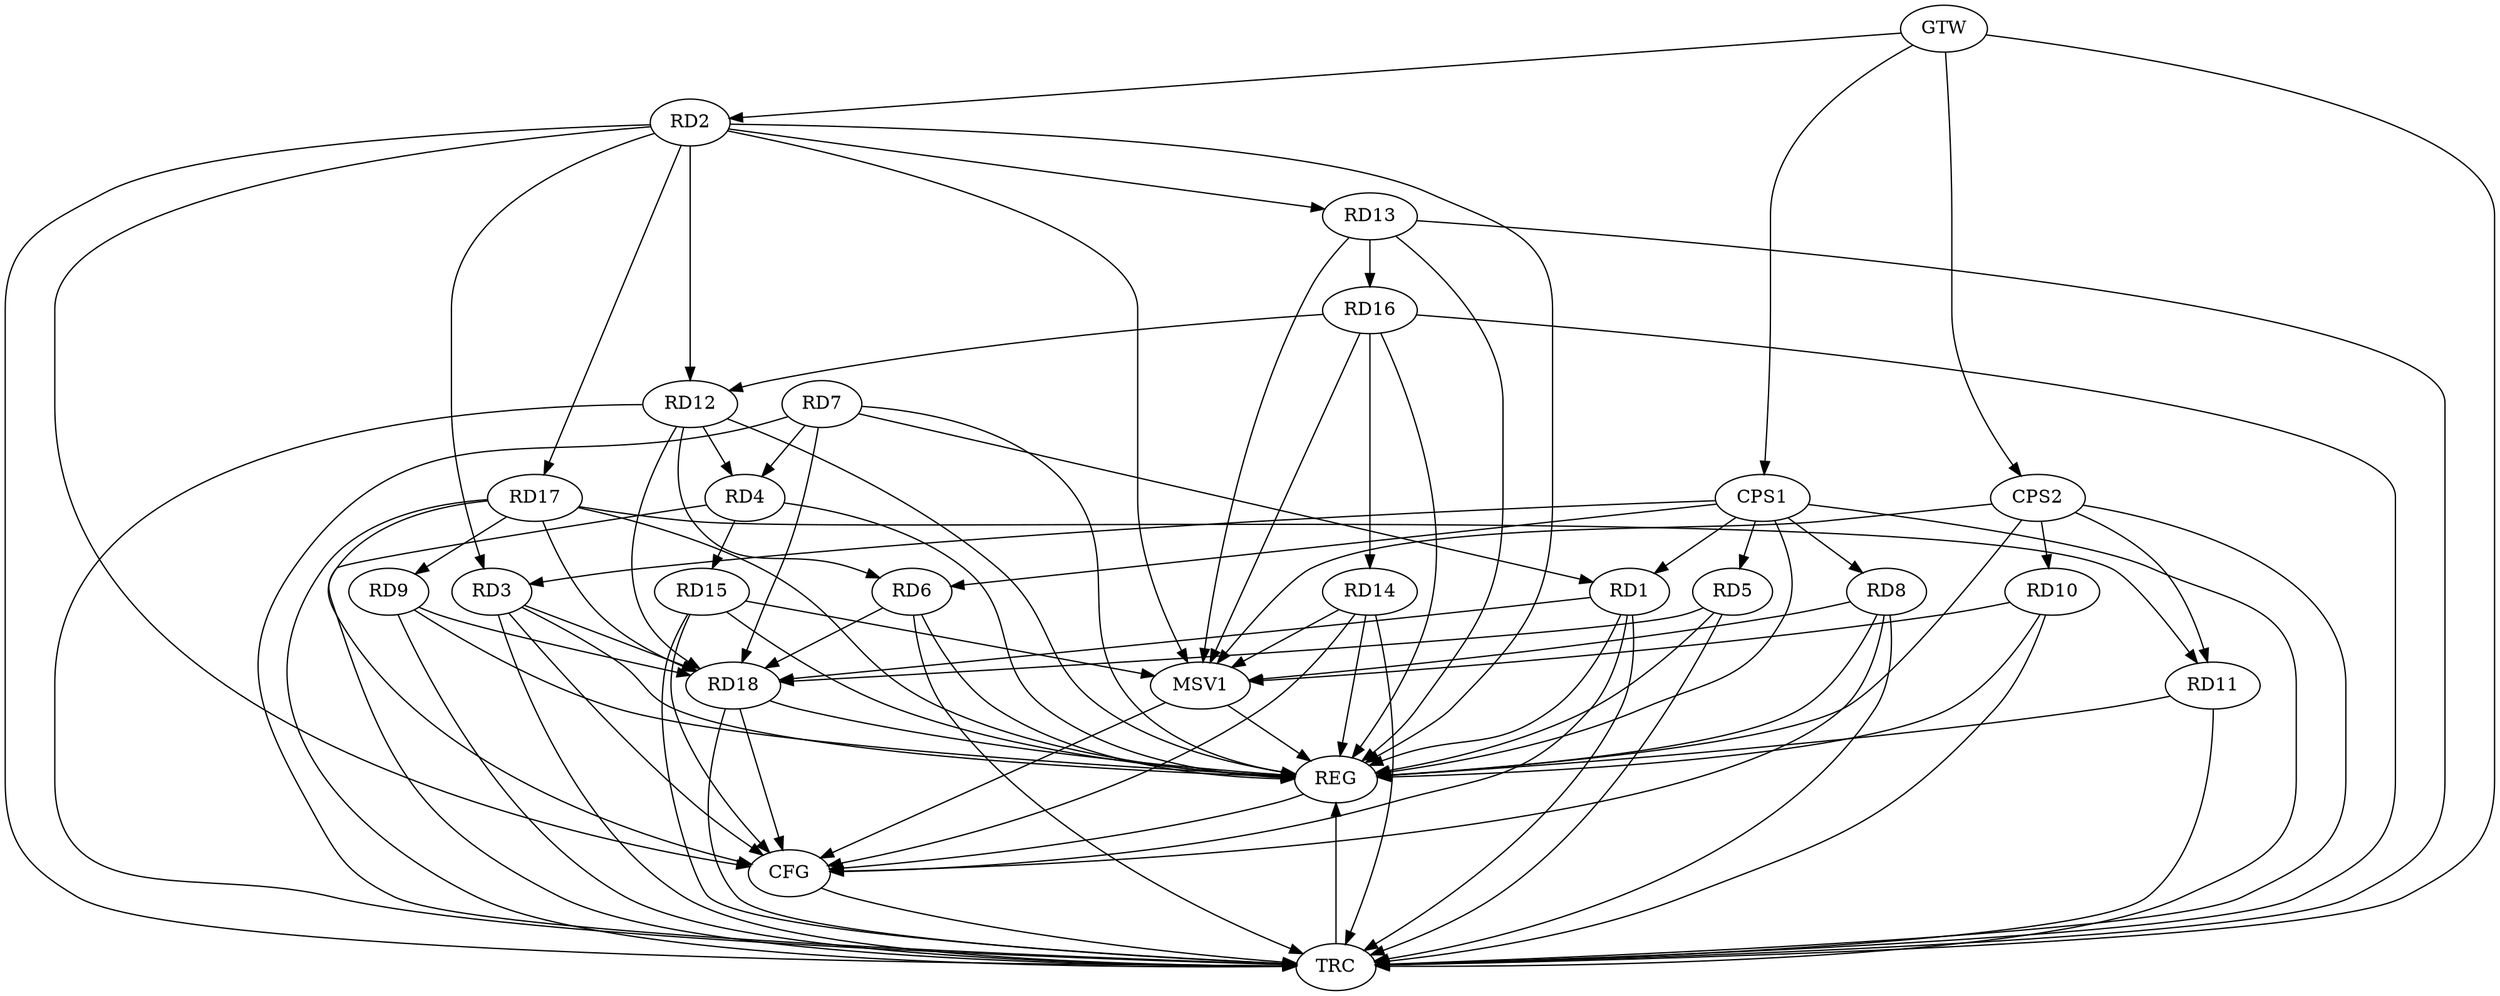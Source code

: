 strict digraph G {
  RD1 [ label="RD1" ];
  RD2 [ label="RD2" ];
  RD3 [ label="RD3" ];
  RD4 [ label="RD4" ];
  RD5 [ label="RD5" ];
  RD6 [ label="RD6" ];
  RD7 [ label="RD7" ];
  RD8 [ label="RD8" ];
  RD9 [ label="RD9" ];
  RD10 [ label="RD10" ];
  RD11 [ label="RD11" ];
  RD12 [ label="RD12" ];
  RD13 [ label="RD13" ];
  RD14 [ label="RD14" ];
  RD15 [ label="RD15" ];
  RD16 [ label="RD16" ];
  RD17 [ label="RD17" ];
  RD18 [ label="RD18" ];
  CPS1 [ label="CPS1" ];
  CPS2 [ label="CPS2" ];
  GTW [ label="GTW" ];
  REG [ label="REG" ];
  CFG [ label="CFG" ];
  TRC [ label="TRC" ];
  MSV1 [ label="MSV1" ];
  RD7 -> RD1;
  RD2 -> RD3;
  RD2 -> RD12;
  RD2 -> RD13;
  RD2 -> RD17;
  RD7 -> RD4;
  RD12 -> RD4;
  RD4 -> RD15;
  RD12 -> RD6;
  RD17 -> RD9;
  RD17 -> RD11;
  RD16 -> RD12;
  RD13 -> RD16;
  RD16 -> RD14;
  CPS1 -> RD1;
  CPS1 -> RD3;
  CPS1 -> RD5;
  CPS1 -> RD6;
  CPS1 -> RD8;
  CPS2 -> RD10;
  CPS2 -> RD11;
  GTW -> RD2;
  GTW -> CPS1;
  GTW -> CPS2;
  RD1 -> REG;
  RD2 -> REG;
  RD3 -> REG;
  RD4 -> REG;
  RD5 -> REG;
  RD6 -> REG;
  RD7 -> REG;
  RD8 -> REG;
  RD9 -> REG;
  RD10 -> REG;
  RD11 -> REG;
  RD12 -> REG;
  RD13 -> REG;
  RD14 -> REG;
  RD15 -> REG;
  RD16 -> REG;
  RD17 -> REG;
  RD18 -> REG;
  CPS1 -> REG;
  CPS2 -> REG;
  RD2 -> CFG;
  RD14 -> CFG;
  RD17 -> CFG;
  RD8 -> CFG;
  RD3 -> CFG;
  RD1 -> CFG;
  RD18 -> CFG;
  RD15 -> CFG;
  REG -> CFG;
  RD1 -> TRC;
  RD2 -> TRC;
  RD3 -> TRC;
  RD4 -> TRC;
  RD5 -> TRC;
  RD6 -> TRC;
  RD7 -> TRC;
  RD8 -> TRC;
  RD9 -> TRC;
  RD10 -> TRC;
  RD11 -> TRC;
  RD12 -> TRC;
  RD13 -> TRC;
  RD14 -> TRC;
  RD15 -> TRC;
  RD16 -> TRC;
  RD17 -> TRC;
  RD18 -> TRC;
  CPS1 -> TRC;
  CPS2 -> TRC;
  GTW -> TRC;
  CFG -> TRC;
  TRC -> REG;
  RD12 -> RD18;
  RD17 -> RD18;
  RD6 -> RD18;
  RD1 -> RD18;
  RD5 -> RD18;
  RD3 -> RD18;
  RD9 -> RD18;
  RD7 -> RD18;
  RD2 -> MSV1;
  RD13 -> MSV1;
  RD15 -> MSV1;
  CPS2 -> MSV1;
  RD14 -> MSV1;
  RD16 -> MSV1;
  RD8 -> MSV1;
  RD10 -> MSV1;
  MSV1 -> REG;
  MSV1 -> CFG;
}
